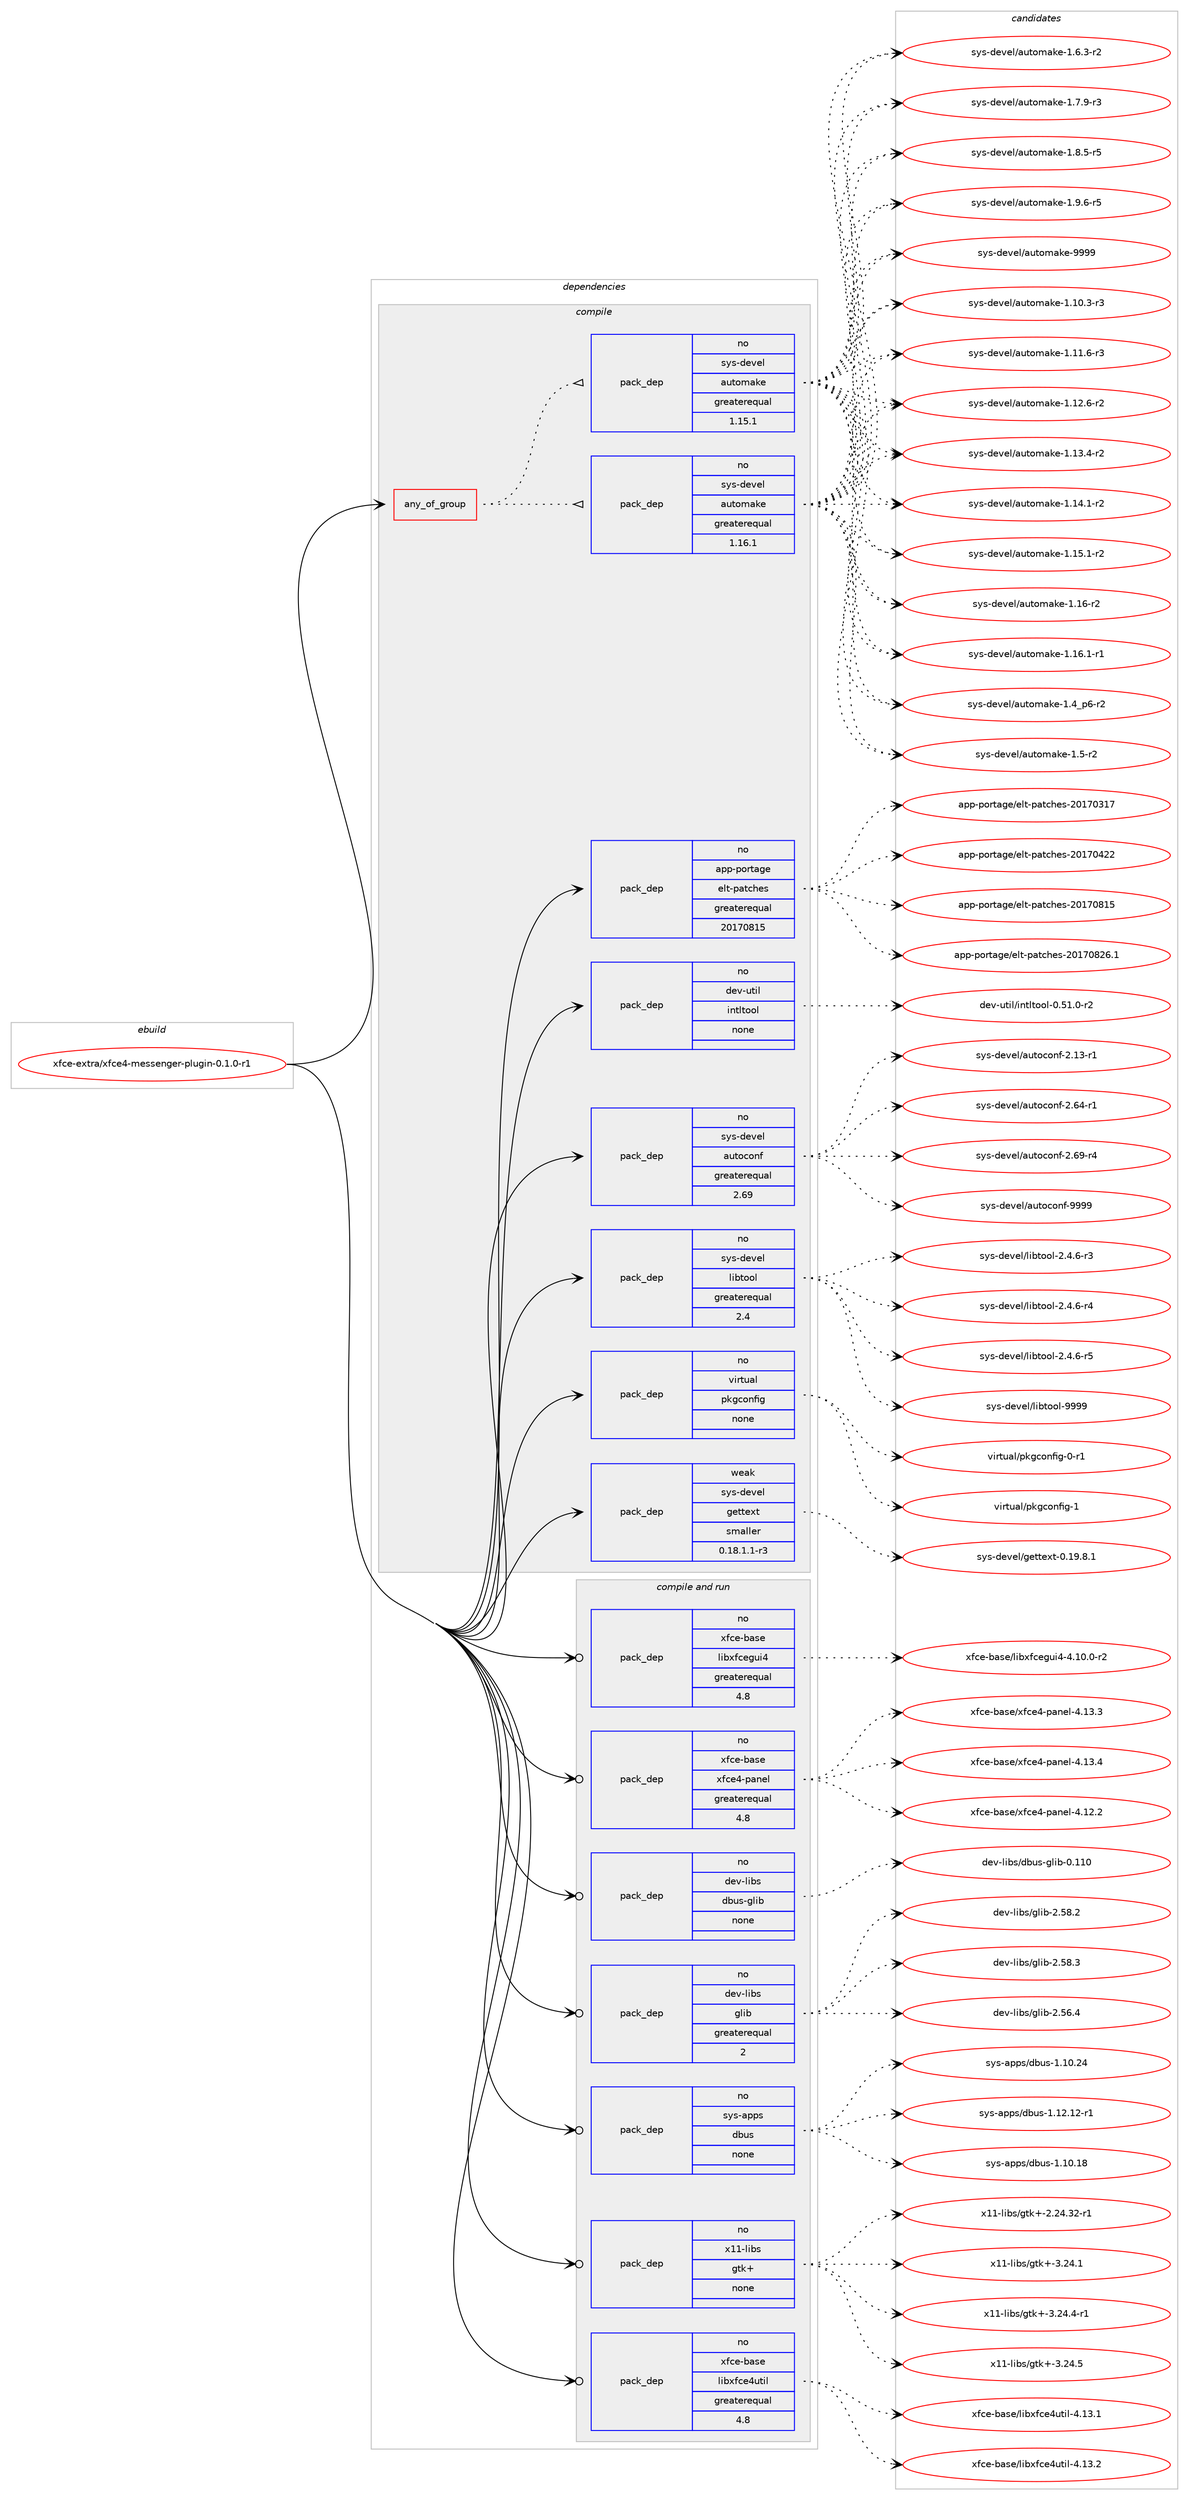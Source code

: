digraph prolog {

# *************
# Graph options
# *************

newrank=true;
concentrate=true;
compound=true;
graph [rankdir=LR,fontname=Helvetica,fontsize=10,ranksep=1.5];#, ranksep=2.5, nodesep=0.2];
edge  [arrowhead=vee];
node  [fontname=Helvetica,fontsize=10];

# **********
# The ebuild
# **********

subgraph cluster_leftcol {
color=gray;
rank=same;
label=<<i>ebuild</i>>;
id [label="xfce-extra/xfce4-messenger-plugin-0.1.0-r1", color=red, width=4, href="../xfce-extra/xfce4-messenger-plugin-0.1.0-r1.svg"];
}

# ****************
# The dependencies
# ****************

subgraph cluster_midcol {
color=gray;
label=<<i>dependencies</i>>;
subgraph cluster_compile {
fillcolor="#eeeeee";
style=filled;
label=<<i>compile</i>>;
subgraph any28927 {
dependency1773770 [label=<<TABLE BORDER="0" CELLBORDER="1" CELLSPACING="0" CELLPADDING="4"><TR><TD CELLPADDING="10">any_of_group</TD></TR></TABLE>>, shape=none, color=red];subgraph pack1275921 {
dependency1773771 [label=<<TABLE BORDER="0" CELLBORDER="1" CELLSPACING="0" CELLPADDING="4" WIDTH="220"><TR><TD ROWSPAN="6" CELLPADDING="30">pack_dep</TD></TR><TR><TD WIDTH="110">no</TD></TR><TR><TD>sys-devel</TD></TR><TR><TD>automake</TD></TR><TR><TD>greaterequal</TD></TR><TR><TD>1.16.1</TD></TR></TABLE>>, shape=none, color=blue];
}
dependency1773770:e -> dependency1773771:w [weight=20,style="dotted",arrowhead="oinv"];
subgraph pack1275922 {
dependency1773772 [label=<<TABLE BORDER="0" CELLBORDER="1" CELLSPACING="0" CELLPADDING="4" WIDTH="220"><TR><TD ROWSPAN="6" CELLPADDING="30">pack_dep</TD></TR><TR><TD WIDTH="110">no</TD></TR><TR><TD>sys-devel</TD></TR><TR><TD>automake</TD></TR><TR><TD>greaterequal</TD></TR><TR><TD>1.15.1</TD></TR></TABLE>>, shape=none, color=blue];
}
dependency1773770:e -> dependency1773772:w [weight=20,style="dotted",arrowhead="oinv"];
}
id:e -> dependency1773770:w [weight=20,style="solid",arrowhead="vee"];
subgraph pack1275923 {
dependency1773773 [label=<<TABLE BORDER="0" CELLBORDER="1" CELLSPACING="0" CELLPADDING="4" WIDTH="220"><TR><TD ROWSPAN="6" CELLPADDING="30">pack_dep</TD></TR><TR><TD WIDTH="110">no</TD></TR><TR><TD>app-portage</TD></TR><TR><TD>elt-patches</TD></TR><TR><TD>greaterequal</TD></TR><TR><TD>20170815</TD></TR></TABLE>>, shape=none, color=blue];
}
id:e -> dependency1773773:w [weight=20,style="solid",arrowhead="vee"];
subgraph pack1275924 {
dependency1773774 [label=<<TABLE BORDER="0" CELLBORDER="1" CELLSPACING="0" CELLPADDING="4" WIDTH="220"><TR><TD ROWSPAN="6" CELLPADDING="30">pack_dep</TD></TR><TR><TD WIDTH="110">no</TD></TR><TR><TD>dev-util</TD></TR><TR><TD>intltool</TD></TR><TR><TD>none</TD></TR><TR><TD></TD></TR></TABLE>>, shape=none, color=blue];
}
id:e -> dependency1773774:w [weight=20,style="solid",arrowhead="vee"];
subgraph pack1275925 {
dependency1773775 [label=<<TABLE BORDER="0" CELLBORDER="1" CELLSPACING="0" CELLPADDING="4" WIDTH="220"><TR><TD ROWSPAN="6" CELLPADDING="30">pack_dep</TD></TR><TR><TD WIDTH="110">no</TD></TR><TR><TD>sys-devel</TD></TR><TR><TD>autoconf</TD></TR><TR><TD>greaterequal</TD></TR><TR><TD>2.69</TD></TR></TABLE>>, shape=none, color=blue];
}
id:e -> dependency1773775:w [weight=20,style="solid",arrowhead="vee"];
subgraph pack1275926 {
dependency1773776 [label=<<TABLE BORDER="0" CELLBORDER="1" CELLSPACING="0" CELLPADDING="4" WIDTH="220"><TR><TD ROWSPAN="6" CELLPADDING="30">pack_dep</TD></TR><TR><TD WIDTH="110">no</TD></TR><TR><TD>sys-devel</TD></TR><TR><TD>libtool</TD></TR><TR><TD>greaterequal</TD></TR><TR><TD>2.4</TD></TR></TABLE>>, shape=none, color=blue];
}
id:e -> dependency1773776:w [weight=20,style="solid",arrowhead="vee"];
subgraph pack1275927 {
dependency1773777 [label=<<TABLE BORDER="0" CELLBORDER="1" CELLSPACING="0" CELLPADDING="4" WIDTH="220"><TR><TD ROWSPAN="6" CELLPADDING="30">pack_dep</TD></TR><TR><TD WIDTH="110">no</TD></TR><TR><TD>virtual</TD></TR><TR><TD>pkgconfig</TD></TR><TR><TD>none</TD></TR><TR><TD></TD></TR></TABLE>>, shape=none, color=blue];
}
id:e -> dependency1773777:w [weight=20,style="solid",arrowhead="vee"];
subgraph pack1275928 {
dependency1773778 [label=<<TABLE BORDER="0" CELLBORDER="1" CELLSPACING="0" CELLPADDING="4" WIDTH="220"><TR><TD ROWSPAN="6" CELLPADDING="30">pack_dep</TD></TR><TR><TD WIDTH="110">weak</TD></TR><TR><TD>sys-devel</TD></TR><TR><TD>gettext</TD></TR><TR><TD>smaller</TD></TR><TR><TD>0.18.1.1-r3</TD></TR></TABLE>>, shape=none, color=blue];
}
id:e -> dependency1773778:w [weight=20,style="solid",arrowhead="vee"];
}
subgraph cluster_compileandrun {
fillcolor="#eeeeee";
style=filled;
label=<<i>compile and run</i>>;
subgraph pack1275929 {
dependency1773779 [label=<<TABLE BORDER="0" CELLBORDER="1" CELLSPACING="0" CELLPADDING="4" WIDTH="220"><TR><TD ROWSPAN="6" CELLPADDING="30">pack_dep</TD></TR><TR><TD WIDTH="110">no</TD></TR><TR><TD>dev-libs</TD></TR><TR><TD>dbus-glib</TD></TR><TR><TD>none</TD></TR><TR><TD></TD></TR></TABLE>>, shape=none, color=blue];
}
id:e -> dependency1773779:w [weight=20,style="solid",arrowhead="odotvee"];
subgraph pack1275930 {
dependency1773780 [label=<<TABLE BORDER="0" CELLBORDER="1" CELLSPACING="0" CELLPADDING="4" WIDTH="220"><TR><TD ROWSPAN="6" CELLPADDING="30">pack_dep</TD></TR><TR><TD WIDTH="110">no</TD></TR><TR><TD>dev-libs</TD></TR><TR><TD>glib</TD></TR><TR><TD>greaterequal</TD></TR><TR><TD>2</TD></TR></TABLE>>, shape=none, color=blue];
}
id:e -> dependency1773780:w [weight=20,style="solid",arrowhead="odotvee"];
subgraph pack1275931 {
dependency1773781 [label=<<TABLE BORDER="0" CELLBORDER="1" CELLSPACING="0" CELLPADDING="4" WIDTH="220"><TR><TD ROWSPAN="6" CELLPADDING="30">pack_dep</TD></TR><TR><TD WIDTH="110">no</TD></TR><TR><TD>sys-apps</TD></TR><TR><TD>dbus</TD></TR><TR><TD>none</TD></TR><TR><TD></TD></TR></TABLE>>, shape=none, color=blue];
}
id:e -> dependency1773781:w [weight=20,style="solid",arrowhead="odotvee"];
subgraph pack1275932 {
dependency1773782 [label=<<TABLE BORDER="0" CELLBORDER="1" CELLSPACING="0" CELLPADDING="4" WIDTH="220"><TR><TD ROWSPAN="6" CELLPADDING="30">pack_dep</TD></TR><TR><TD WIDTH="110">no</TD></TR><TR><TD>x11-libs</TD></TR><TR><TD>gtk+</TD></TR><TR><TD>none</TD></TR><TR><TD></TD></TR></TABLE>>, shape=none, color=blue];
}
id:e -> dependency1773782:w [weight=20,style="solid",arrowhead="odotvee"];
subgraph pack1275933 {
dependency1773783 [label=<<TABLE BORDER="0" CELLBORDER="1" CELLSPACING="0" CELLPADDING="4" WIDTH="220"><TR><TD ROWSPAN="6" CELLPADDING="30">pack_dep</TD></TR><TR><TD WIDTH="110">no</TD></TR><TR><TD>xfce-base</TD></TR><TR><TD>libxfce4util</TD></TR><TR><TD>greaterequal</TD></TR><TR><TD>4.8</TD></TR></TABLE>>, shape=none, color=blue];
}
id:e -> dependency1773783:w [weight=20,style="solid",arrowhead="odotvee"];
subgraph pack1275934 {
dependency1773784 [label=<<TABLE BORDER="0" CELLBORDER="1" CELLSPACING="0" CELLPADDING="4" WIDTH="220"><TR><TD ROWSPAN="6" CELLPADDING="30">pack_dep</TD></TR><TR><TD WIDTH="110">no</TD></TR><TR><TD>xfce-base</TD></TR><TR><TD>libxfcegui4</TD></TR><TR><TD>greaterequal</TD></TR><TR><TD>4.8</TD></TR></TABLE>>, shape=none, color=blue];
}
id:e -> dependency1773784:w [weight=20,style="solid",arrowhead="odotvee"];
subgraph pack1275935 {
dependency1773785 [label=<<TABLE BORDER="0" CELLBORDER="1" CELLSPACING="0" CELLPADDING="4" WIDTH="220"><TR><TD ROWSPAN="6" CELLPADDING="30">pack_dep</TD></TR><TR><TD WIDTH="110">no</TD></TR><TR><TD>xfce-base</TD></TR><TR><TD>xfce4-panel</TD></TR><TR><TD>greaterequal</TD></TR><TR><TD>4.8</TD></TR></TABLE>>, shape=none, color=blue];
}
id:e -> dependency1773785:w [weight=20,style="solid",arrowhead="odotvee"];
}
subgraph cluster_run {
fillcolor="#eeeeee";
style=filled;
label=<<i>run</i>>;
}
}

# **************
# The candidates
# **************

subgraph cluster_choices {
rank=same;
color=gray;
label=<<i>candidates</i>>;

subgraph choice1275921 {
color=black;
nodesep=1;
choice11512111545100101118101108479711711611110997107101454946494846514511451 [label="sys-devel/automake-1.10.3-r3", color=red, width=4,href="../sys-devel/automake-1.10.3-r3.svg"];
choice11512111545100101118101108479711711611110997107101454946494946544511451 [label="sys-devel/automake-1.11.6-r3", color=red, width=4,href="../sys-devel/automake-1.11.6-r3.svg"];
choice11512111545100101118101108479711711611110997107101454946495046544511450 [label="sys-devel/automake-1.12.6-r2", color=red, width=4,href="../sys-devel/automake-1.12.6-r2.svg"];
choice11512111545100101118101108479711711611110997107101454946495146524511450 [label="sys-devel/automake-1.13.4-r2", color=red, width=4,href="../sys-devel/automake-1.13.4-r2.svg"];
choice11512111545100101118101108479711711611110997107101454946495246494511450 [label="sys-devel/automake-1.14.1-r2", color=red, width=4,href="../sys-devel/automake-1.14.1-r2.svg"];
choice11512111545100101118101108479711711611110997107101454946495346494511450 [label="sys-devel/automake-1.15.1-r2", color=red, width=4,href="../sys-devel/automake-1.15.1-r2.svg"];
choice1151211154510010111810110847971171161111099710710145494649544511450 [label="sys-devel/automake-1.16-r2", color=red, width=4,href="../sys-devel/automake-1.16-r2.svg"];
choice11512111545100101118101108479711711611110997107101454946495446494511449 [label="sys-devel/automake-1.16.1-r1", color=red, width=4,href="../sys-devel/automake-1.16.1-r1.svg"];
choice115121115451001011181011084797117116111109971071014549465295112544511450 [label="sys-devel/automake-1.4_p6-r2", color=red, width=4,href="../sys-devel/automake-1.4_p6-r2.svg"];
choice11512111545100101118101108479711711611110997107101454946534511450 [label="sys-devel/automake-1.5-r2", color=red, width=4,href="../sys-devel/automake-1.5-r2.svg"];
choice115121115451001011181011084797117116111109971071014549465446514511450 [label="sys-devel/automake-1.6.3-r2", color=red, width=4,href="../sys-devel/automake-1.6.3-r2.svg"];
choice115121115451001011181011084797117116111109971071014549465546574511451 [label="sys-devel/automake-1.7.9-r3", color=red, width=4,href="../sys-devel/automake-1.7.9-r3.svg"];
choice115121115451001011181011084797117116111109971071014549465646534511453 [label="sys-devel/automake-1.8.5-r5", color=red, width=4,href="../sys-devel/automake-1.8.5-r5.svg"];
choice115121115451001011181011084797117116111109971071014549465746544511453 [label="sys-devel/automake-1.9.6-r5", color=red, width=4,href="../sys-devel/automake-1.9.6-r5.svg"];
choice115121115451001011181011084797117116111109971071014557575757 [label="sys-devel/automake-9999", color=red, width=4,href="../sys-devel/automake-9999.svg"];
dependency1773771:e -> choice11512111545100101118101108479711711611110997107101454946494846514511451:w [style=dotted,weight="100"];
dependency1773771:e -> choice11512111545100101118101108479711711611110997107101454946494946544511451:w [style=dotted,weight="100"];
dependency1773771:e -> choice11512111545100101118101108479711711611110997107101454946495046544511450:w [style=dotted,weight="100"];
dependency1773771:e -> choice11512111545100101118101108479711711611110997107101454946495146524511450:w [style=dotted,weight="100"];
dependency1773771:e -> choice11512111545100101118101108479711711611110997107101454946495246494511450:w [style=dotted,weight="100"];
dependency1773771:e -> choice11512111545100101118101108479711711611110997107101454946495346494511450:w [style=dotted,weight="100"];
dependency1773771:e -> choice1151211154510010111810110847971171161111099710710145494649544511450:w [style=dotted,weight="100"];
dependency1773771:e -> choice11512111545100101118101108479711711611110997107101454946495446494511449:w [style=dotted,weight="100"];
dependency1773771:e -> choice115121115451001011181011084797117116111109971071014549465295112544511450:w [style=dotted,weight="100"];
dependency1773771:e -> choice11512111545100101118101108479711711611110997107101454946534511450:w [style=dotted,weight="100"];
dependency1773771:e -> choice115121115451001011181011084797117116111109971071014549465446514511450:w [style=dotted,weight="100"];
dependency1773771:e -> choice115121115451001011181011084797117116111109971071014549465546574511451:w [style=dotted,weight="100"];
dependency1773771:e -> choice115121115451001011181011084797117116111109971071014549465646534511453:w [style=dotted,weight="100"];
dependency1773771:e -> choice115121115451001011181011084797117116111109971071014549465746544511453:w [style=dotted,weight="100"];
dependency1773771:e -> choice115121115451001011181011084797117116111109971071014557575757:w [style=dotted,weight="100"];
}
subgraph choice1275922 {
color=black;
nodesep=1;
choice11512111545100101118101108479711711611110997107101454946494846514511451 [label="sys-devel/automake-1.10.3-r3", color=red, width=4,href="../sys-devel/automake-1.10.3-r3.svg"];
choice11512111545100101118101108479711711611110997107101454946494946544511451 [label="sys-devel/automake-1.11.6-r3", color=red, width=4,href="../sys-devel/automake-1.11.6-r3.svg"];
choice11512111545100101118101108479711711611110997107101454946495046544511450 [label="sys-devel/automake-1.12.6-r2", color=red, width=4,href="../sys-devel/automake-1.12.6-r2.svg"];
choice11512111545100101118101108479711711611110997107101454946495146524511450 [label="sys-devel/automake-1.13.4-r2", color=red, width=4,href="../sys-devel/automake-1.13.4-r2.svg"];
choice11512111545100101118101108479711711611110997107101454946495246494511450 [label="sys-devel/automake-1.14.1-r2", color=red, width=4,href="../sys-devel/automake-1.14.1-r2.svg"];
choice11512111545100101118101108479711711611110997107101454946495346494511450 [label="sys-devel/automake-1.15.1-r2", color=red, width=4,href="../sys-devel/automake-1.15.1-r2.svg"];
choice1151211154510010111810110847971171161111099710710145494649544511450 [label="sys-devel/automake-1.16-r2", color=red, width=4,href="../sys-devel/automake-1.16-r2.svg"];
choice11512111545100101118101108479711711611110997107101454946495446494511449 [label="sys-devel/automake-1.16.1-r1", color=red, width=4,href="../sys-devel/automake-1.16.1-r1.svg"];
choice115121115451001011181011084797117116111109971071014549465295112544511450 [label="sys-devel/automake-1.4_p6-r2", color=red, width=4,href="../sys-devel/automake-1.4_p6-r2.svg"];
choice11512111545100101118101108479711711611110997107101454946534511450 [label="sys-devel/automake-1.5-r2", color=red, width=4,href="../sys-devel/automake-1.5-r2.svg"];
choice115121115451001011181011084797117116111109971071014549465446514511450 [label="sys-devel/automake-1.6.3-r2", color=red, width=4,href="../sys-devel/automake-1.6.3-r2.svg"];
choice115121115451001011181011084797117116111109971071014549465546574511451 [label="sys-devel/automake-1.7.9-r3", color=red, width=4,href="../sys-devel/automake-1.7.9-r3.svg"];
choice115121115451001011181011084797117116111109971071014549465646534511453 [label="sys-devel/automake-1.8.5-r5", color=red, width=4,href="../sys-devel/automake-1.8.5-r5.svg"];
choice115121115451001011181011084797117116111109971071014549465746544511453 [label="sys-devel/automake-1.9.6-r5", color=red, width=4,href="../sys-devel/automake-1.9.6-r5.svg"];
choice115121115451001011181011084797117116111109971071014557575757 [label="sys-devel/automake-9999", color=red, width=4,href="../sys-devel/automake-9999.svg"];
dependency1773772:e -> choice11512111545100101118101108479711711611110997107101454946494846514511451:w [style=dotted,weight="100"];
dependency1773772:e -> choice11512111545100101118101108479711711611110997107101454946494946544511451:w [style=dotted,weight="100"];
dependency1773772:e -> choice11512111545100101118101108479711711611110997107101454946495046544511450:w [style=dotted,weight="100"];
dependency1773772:e -> choice11512111545100101118101108479711711611110997107101454946495146524511450:w [style=dotted,weight="100"];
dependency1773772:e -> choice11512111545100101118101108479711711611110997107101454946495246494511450:w [style=dotted,weight="100"];
dependency1773772:e -> choice11512111545100101118101108479711711611110997107101454946495346494511450:w [style=dotted,weight="100"];
dependency1773772:e -> choice1151211154510010111810110847971171161111099710710145494649544511450:w [style=dotted,weight="100"];
dependency1773772:e -> choice11512111545100101118101108479711711611110997107101454946495446494511449:w [style=dotted,weight="100"];
dependency1773772:e -> choice115121115451001011181011084797117116111109971071014549465295112544511450:w [style=dotted,weight="100"];
dependency1773772:e -> choice11512111545100101118101108479711711611110997107101454946534511450:w [style=dotted,weight="100"];
dependency1773772:e -> choice115121115451001011181011084797117116111109971071014549465446514511450:w [style=dotted,weight="100"];
dependency1773772:e -> choice115121115451001011181011084797117116111109971071014549465546574511451:w [style=dotted,weight="100"];
dependency1773772:e -> choice115121115451001011181011084797117116111109971071014549465646534511453:w [style=dotted,weight="100"];
dependency1773772:e -> choice115121115451001011181011084797117116111109971071014549465746544511453:w [style=dotted,weight="100"];
dependency1773772:e -> choice115121115451001011181011084797117116111109971071014557575757:w [style=dotted,weight="100"];
}
subgraph choice1275923 {
color=black;
nodesep=1;
choice97112112451121111141169710310147101108116451129711699104101115455048495548514955 [label="app-portage/elt-patches-20170317", color=red, width=4,href="../app-portage/elt-patches-20170317.svg"];
choice97112112451121111141169710310147101108116451129711699104101115455048495548525050 [label="app-portage/elt-patches-20170422", color=red, width=4,href="../app-portage/elt-patches-20170422.svg"];
choice97112112451121111141169710310147101108116451129711699104101115455048495548564953 [label="app-portage/elt-patches-20170815", color=red, width=4,href="../app-portage/elt-patches-20170815.svg"];
choice971121124511211111411697103101471011081164511297116991041011154550484955485650544649 [label="app-portage/elt-patches-20170826.1", color=red, width=4,href="../app-portage/elt-patches-20170826.1.svg"];
dependency1773773:e -> choice97112112451121111141169710310147101108116451129711699104101115455048495548514955:w [style=dotted,weight="100"];
dependency1773773:e -> choice97112112451121111141169710310147101108116451129711699104101115455048495548525050:w [style=dotted,weight="100"];
dependency1773773:e -> choice97112112451121111141169710310147101108116451129711699104101115455048495548564953:w [style=dotted,weight="100"];
dependency1773773:e -> choice971121124511211111411697103101471011081164511297116991041011154550484955485650544649:w [style=dotted,weight="100"];
}
subgraph choice1275924 {
color=black;
nodesep=1;
choice1001011184511711610510847105110116108116111111108454846534946484511450 [label="dev-util/intltool-0.51.0-r2", color=red, width=4,href="../dev-util/intltool-0.51.0-r2.svg"];
dependency1773774:e -> choice1001011184511711610510847105110116108116111111108454846534946484511450:w [style=dotted,weight="100"];
}
subgraph choice1275925 {
color=black;
nodesep=1;
choice1151211154510010111810110847971171161119911111010245504649514511449 [label="sys-devel/autoconf-2.13-r1", color=red, width=4,href="../sys-devel/autoconf-2.13-r1.svg"];
choice1151211154510010111810110847971171161119911111010245504654524511449 [label="sys-devel/autoconf-2.64-r1", color=red, width=4,href="../sys-devel/autoconf-2.64-r1.svg"];
choice1151211154510010111810110847971171161119911111010245504654574511452 [label="sys-devel/autoconf-2.69-r4", color=red, width=4,href="../sys-devel/autoconf-2.69-r4.svg"];
choice115121115451001011181011084797117116111991111101024557575757 [label="sys-devel/autoconf-9999", color=red, width=4,href="../sys-devel/autoconf-9999.svg"];
dependency1773775:e -> choice1151211154510010111810110847971171161119911111010245504649514511449:w [style=dotted,weight="100"];
dependency1773775:e -> choice1151211154510010111810110847971171161119911111010245504654524511449:w [style=dotted,weight="100"];
dependency1773775:e -> choice1151211154510010111810110847971171161119911111010245504654574511452:w [style=dotted,weight="100"];
dependency1773775:e -> choice115121115451001011181011084797117116111991111101024557575757:w [style=dotted,weight="100"];
}
subgraph choice1275926 {
color=black;
nodesep=1;
choice1151211154510010111810110847108105981161111111084550465246544511451 [label="sys-devel/libtool-2.4.6-r3", color=red, width=4,href="../sys-devel/libtool-2.4.6-r3.svg"];
choice1151211154510010111810110847108105981161111111084550465246544511452 [label="sys-devel/libtool-2.4.6-r4", color=red, width=4,href="../sys-devel/libtool-2.4.6-r4.svg"];
choice1151211154510010111810110847108105981161111111084550465246544511453 [label="sys-devel/libtool-2.4.6-r5", color=red, width=4,href="../sys-devel/libtool-2.4.6-r5.svg"];
choice1151211154510010111810110847108105981161111111084557575757 [label="sys-devel/libtool-9999", color=red, width=4,href="../sys-devel/libtool-9999.svg"];
dependency1773776:e -> choice1151211154510010111810110847108105981161111111084550465246544511451:w [style=dotted,weight="100"];
dependency1773776:e -> choice1151211154510010111810110847108105981161111111084550465246544511452:w [style=dotted,weight="100"];
dependency1773776:e -> choice1151211154510010111810110847108105981161111111084550465246544511453:w [style=dotted,weight="100"];
dependency1773776:e -> choice1151211154510010111810110847108105981161111111084557575757:w [style=dotted,weight="100"];
}
subgraph choice1275927 {
color=black;
nodesep=1;
choice11810511411611797108471121071039911111010210510345484511449 [label="virtual/pkgconfig-0-r1", color=red, width=4,href="../virtual/pkgconfig-0-r1.svg"];
choice1181051141161179710847112107103991111101021051034549 [label="virtual/pkgconfig-1", color=red, width=4,href="../virtual/pkgconfig-1.svg"];
dependency1773777:e -> choice11810511411611797108471121071039911111010210510345484511449:w [style=dotted,weight="100"];
dependency1773777:e -> choice1181051141161179710847112107103991111101021051034549:w [style=dotted,weight="100"];
}
subgraph choice1275928 {
color=black;
nodesep=1;
choice1151211154510010111810110847103101116116101120116454846495746564649 [label="sys-devel/gettext-0.19.8.1", color=red, width=4,href="../sys-devel/gettext-0.19.8.1.svg"];
dependency1773778:e -> choice1151211154510010111810110847103101116116101120116454846495746564649:w [style=dotted,weight="100"];
}
subgraph choice1275929 {
color=black;
nodesep=1;
choice100101118451081059811547100981171154510310810598454846494948 [label="dev-libs/dbus-glib-0.110", color=red, width=4,href="../dev-libs/dbus-glib-0.110.svg"];
dependency1773779:e -> choice100101118451081059811547100981171154510310810598454846494948:w [style=dotted,weight="100"];
}
subgraph choice1275930 {
color=black;
nodesep=1;
choice1001011184510810598115471031081059845504653544652 [label="dev-libs/glib-2.56.4", color=red, width=4,href="../dev-libs/glib-2.56.4.svg"];
choice1001011184510810598115471031081059845504653564650 [label="dev-libs/glib-2.58.2", color=red, width=4,href="../dev-libs/glib-2.58.2.svg"];
choice1001011184510810598115471031081059845504653564651 [label="dev-libs/glib-2.58.3", color=red, width=4,href="../dev-libs/glib-2.58.3.svg"];
dependency1773780:e -> choice1001011184510810598115471031081059845504653544652:w [style=dotted,weight="100"];
dependency1773780:e -> choice1001011184510810598115471031081059845504653564650:w [style=dotted,weight="100"];
dependency1773780:e -> choice1001011184510810598115471031081059845504653564651:w [style=dotted,weight="100"];
}
subgraph choice1275931 {
color=black;
nodesep=1;
choice115121115459711211211547100981171154549464948464956 [label="sys-apps/dbus-1.10.18", color=red, width=4,href="../sys-apps/dbus-1.10.18.svg"];
choice115121115459711211211547100981171154549464948465052 [label="sys-apps/dbus-1.10.24", color=red, width=4,href="../sys-apps/dbus-1.10.24.svg"];
choice1151211154597112112115471009811711545494649504649504511449 [label="sys-apps/dbus-1.12.12-r1", color=red, width=4,href="../sys-apps/dbus-1.12.12-r1.svg"];
dependency1773781:e -> choice115121115459711211211547100981171154549464948464956:w [style=dotted,weight="100"];
dependency1773781:e -> choice115121115459711211211547100981171154549464948465052:w [style=dotted,weight="100"];
dependency1773781:e -> choice1151211154597112112115471009811711545494649504649504511449:w [style=dotted,weight="100"];
}
subgraph choice1275932 {
color=black;
nodesep=1;
choice12049494510810598115471031161074345504650524651504511449 [label="x11-libs/gtk+-2.24.32-r1", color=red, width=4,href="../x11-libs/gtk+-2.24.32-r1.svg"];
choice12049494510810598115471031161074345514650524649 [label="x11-libs/gtk+-3.24.1", color=red, width=4,href="../x11-libs/gtk+-3.24.1.svg"];
choice120494945108105981154710311610743455146505246524511449 [label="x11-libs/gtk+-3.24.4-r1", color=red, width=4,href="../x11-libs/gtk+-3.24.4-r1.svg"];
choice12049494510810598115471031161074345514650524653 [label="x11-libs/gtk+-3.24.5", color=red, width=4,href="../x11-libs/gtk+-3.24.5.svg"];
dependency1773782:e -> choice12049494510810598115471031161074345504650524651504511449:w [style=dotted,weight="100"];
dependency1773782:e -> choice12049494510810598115471031161074345514650524649:w [style=dotted,weight="100"];
dependency1773782:e -> choice120494945108105981154710311610743455146505246524511449:w [style=dotted,weight="100"];
dependency1773782:e -> choice12049494510810598115471031161074345514650524653:w [style=dotted,weight="100"];
}
subgraph choice1275933 {
color=black;
nodesep=1;
choice120102991014598971151014710810598120102991015211711610510845524649514649 [label="xfce-base/libxfce4util-4.13.1", color=red, width=4,href="../xfce-base/libxfce4util-4.13.1.svg"];
choice120102991014598971151014710810598120102991015211711610510845524649514650 [label="xfce-base/libxfce4util-4.13.2", color=red, width=4,href="../xfce-base/libxfce4util-4.13.2.svg"];
dependency1773783:e -> choice120102991014598971151014710810598120102991015211711610510845524649514649:w [style=dotted,weight="100"];
dependency1773783:e -> choice120102991014598971151014710810598120102991015211711610510845524649514650:w [style=dotted,weight="100"];
}
subgraph choice1275934 {
color=black;
nodesep=1;
choice1201029910145989711510147108105981201029910110311710552455246494846484511450 [label="xfce-base/libxfcegui4-4.10.0-r2", color=red, width=4,href="../xfce-base/libxfcegui4-4.10.0-r2.svg"];
dependency1773784:e -> choice1201029910145989711510147108105981201029910110311710552455246494846484511450:w [style=dotted,weight="100"];
}
subgraph choice1275935 {
color=black;
nodesep=1;
choice12010299101459897115101471201029910152451129711010110845524649504650 [label="xfce-base/xfce4-panel-4.12.2", color=red, width=4,href="../xfce-base/xfce4-panel-4.12.2.svg"];
choice12010299101459897115101471201029910152451129711010110845524649514651 [label="xfce-base/xfce4-panel-4.13.3", color=red, width=4,href="../xfce-base/xfce4-panel-4.13.3.svg"];
choice12010299101459897115101471201029910152451129711010110845524649514652 [label="xfce-base/xfce4-panel-4.13.4", color=red, width=4,href="../xfce-base/xfce4-panel-4.13.4.svg"];
dependency1773785:e -> choice12010299101459897115101471201029910152451129711010110845524649504650:w [style=dotted,weight="100"];
dependency1773785:e -> choice12010299101459897115101471201029910152451129711010110845524649514651:w [style=dotted,weight="100"];
dependency1773785:e -> choice12010299101459897115101471201029910152451129711010110845524649514652:w [style=dotted,weight="100"];
}
}

}
